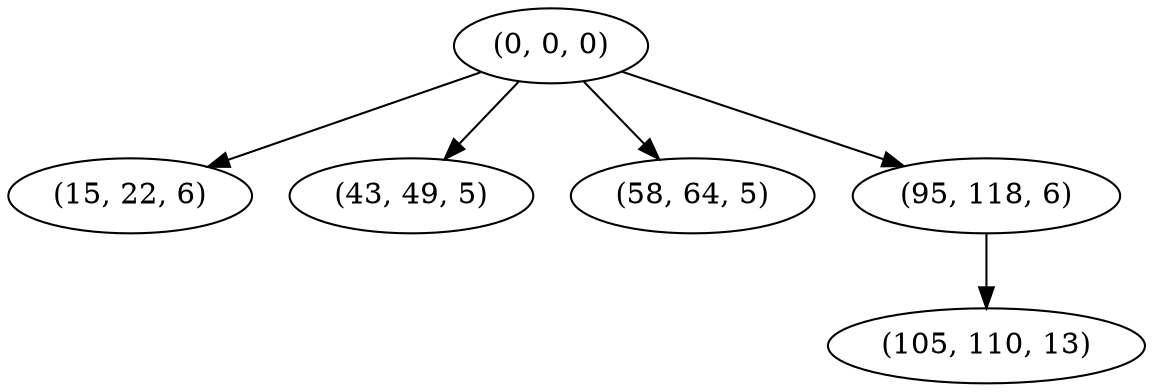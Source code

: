 digraph tree {
    "(0, 0, 0)";
    "(15, 22, 6)";
    "(43, 49, 5)";
    "(58, 64, 5)";
    "(95, 118, 6)";
    "(105, 110, 13)";
    "(0, 0, 0)" -> "(15, 22, 6)";
    "(0, 0, 0)" -> "(43, 49, 5)";
    "(0, 0, 0)" -> "(58, 64, 5)";
    "(0, 0, 0)" -> "(95, 118, 6)";
    "(95, 118, 6)" -> "(105, 110, 13)";
}
